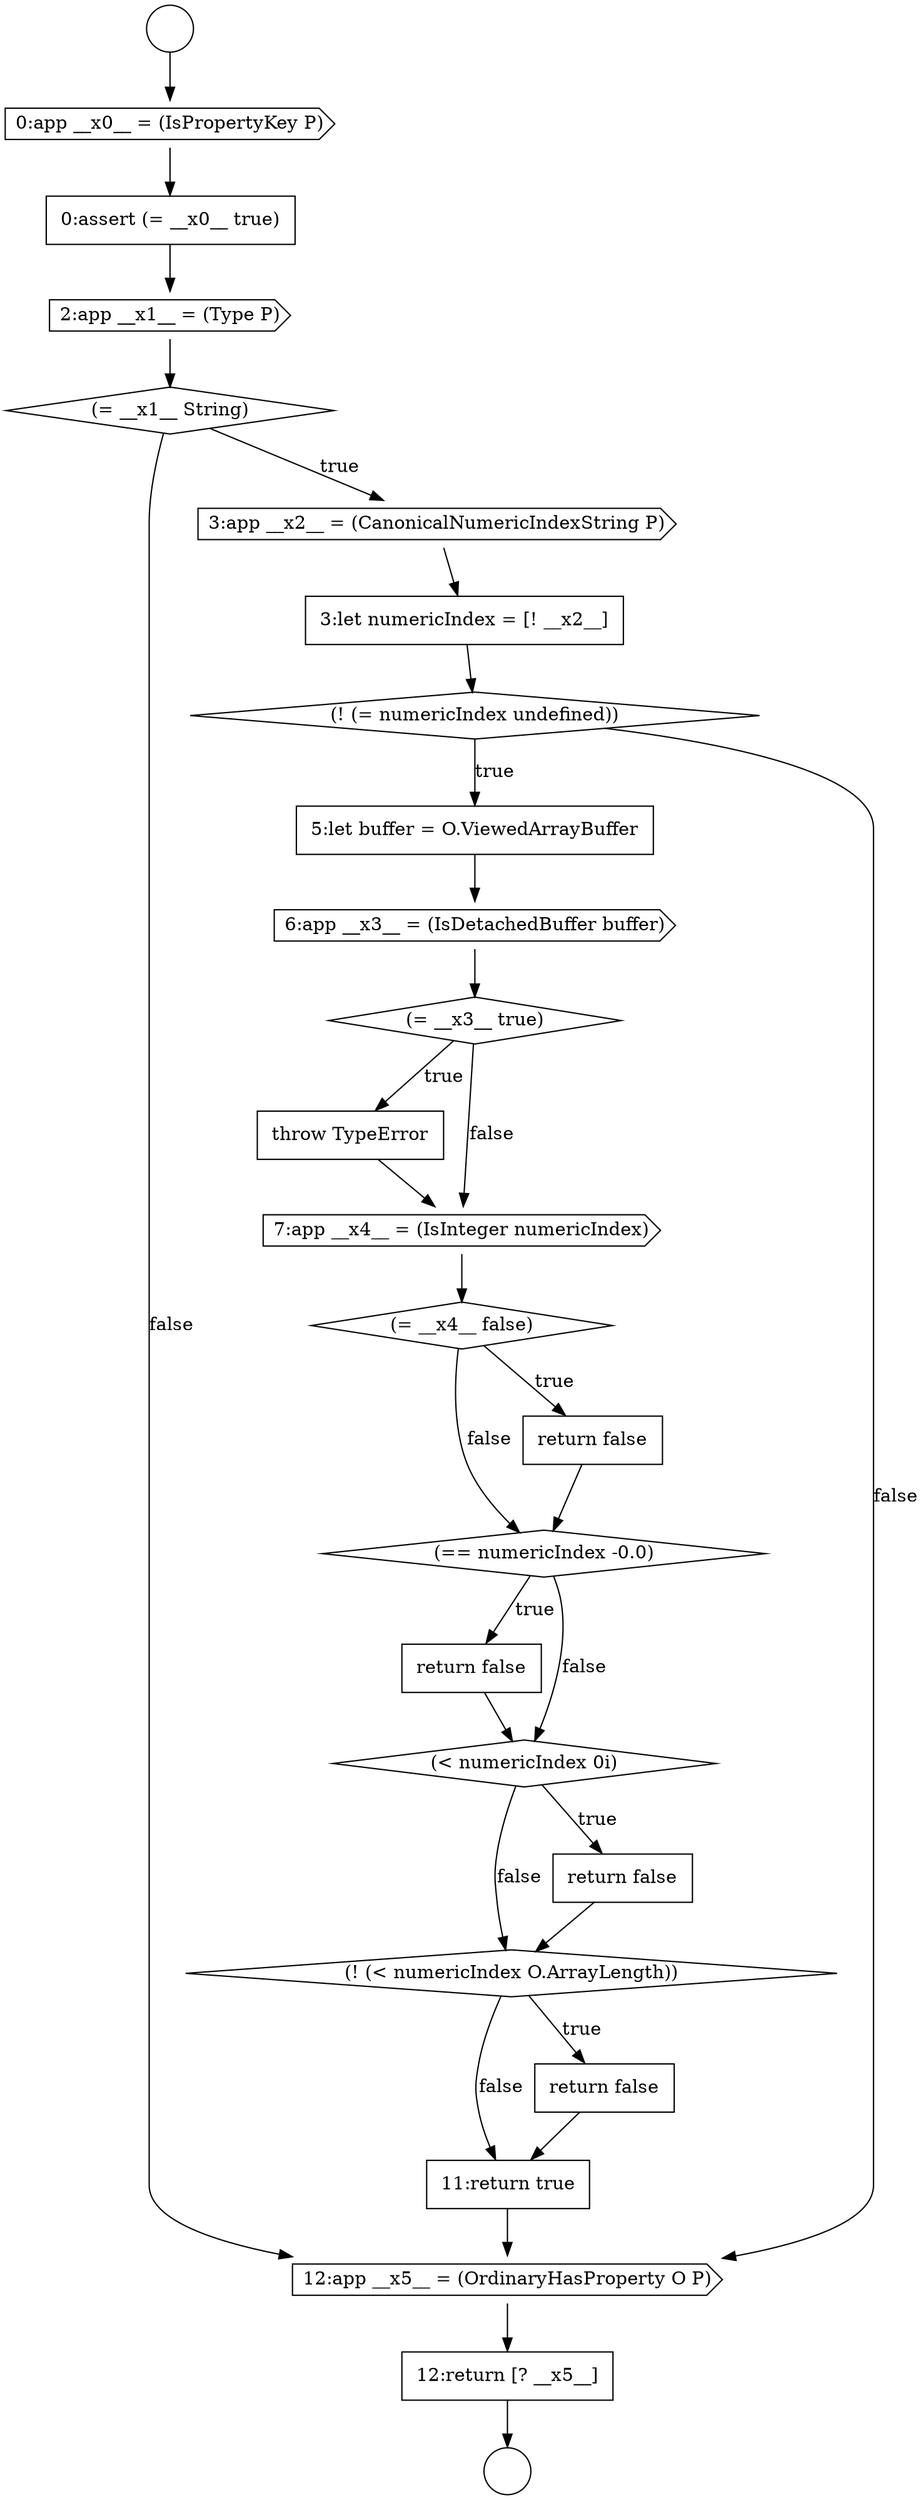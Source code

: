 digraph {
  node2630 [shape=none, margin=0, label=<<font color="black">
    <table border="0" cellborder="1" cellspacing="0" cellpadding="10">
      <tr><td align="left">throw TypeError</td></tr>
    </table>
  </font>> color="black" fillcolor="white" style=filled]
  node2622 [shape=cds, label=<<font color="black">2:app __x1__ = (Type P)</font>> color="black" fillcolor="white" style=filled]
  node2627 [shape=none, margin=0, label=<<font color="black">
    <table border="0" cellborder="1" cellspacing="0" cellpadding="10">
      <tr><td align="left">5:let buffer = O.ViewedArrayBuffer</td></tr>
    </table>
  </font>> color="black" fillcolor="white" style=filled]
  node2635 [shape=none, margin=0, label=<<font color="black">
    <table border="0" cellborder="1" cellspacing="0" cellpadding="10">
      <tr><td align="left">return false</td></tr>
    </table>
  </font>> color="black" fillcolor="white" style=filled]
  node2628 [shape=cds, label=<<font color="black">6:app __x3__ = (IsDetachedBuffer buffer)</font>> color="black" fillcolor="white" style=filled]
  node2634 [shape=diamond, label=<<font color="black">(== numericIndex -0.0)</font>> color="black" fillcolor="white" style=filled]
  node2629 [shape=diamond, label=<<font color="black">(= __x3__ true)</font>> color="black" fillcolor="white" style=filled]
  node2626 [shape=diamond, label=<<font color="black">(! (= numericIndex undefined))</font>> color="black" fillcolor="white" style=filled]
  node2623 [shape=diamond, label=<<font color="black">(= __x1__ String)</font>> color="black" fillcolor="white" style=filled]
  node2640 [shape=none, margin=0, label=<<font color="black">
    <table border="0" cellborder="1" cellspacing="0" cellpadding="10">
      <tr><td align="left">11:return true</td></tr>
    </table>
  </font>> color="black" fillcolor="white" style=filled]
  node2618 [shape=circle label=" " color="black" fillcolor="white" style=filled]
  node2639 [shape=none, margin=0, label=<<font color="black">
    <table border="0" cellborder="1" cellspacing="0" cellpadding="10">
      <tr><td align="left">return false</td></tr>
    </table>
  </font>> color="black" fillcolor="white" style=filled]
  node2641 [shape=cds, label=<<font color="black">12:app __x5__ = (OrdinaryHasProperty O P)</font>> color="black" fillcolor="white" style=filled]
  node2621 [shape=none, margin=0, label=<<font color="black">
    <table border="0" cellborder="1" cellspacing="0" cellpadding="10">
      <tr><td align="left">0:assert (= __x0__ true)</td></tr>
    </table>
  </font>> color="black" fillcolor="white" style=filled]
  node2631 [shape=cds, label=<<font color="black">7:app __x4__ = (IsInteger numericIndex)</font>> color="black" fillcolor="white" style=filled]
  node2638 [shape=diamond, label=<<font color="black">(! (&lt; numericIndex O.ArrayLength))</font>> color="black" fillcolor="white" style=filled]
  node2642 [shape=none, margin=0, label=<<font color="black">
    <table border="0" cellborder="1" cellspacing="0" cellpadding="10">
      <tr><td align="left">12:return [? __x5__]</td></tr>
    </table>
  </font>> color="black" fillcolor="white" style=filled]
  node2624 [shape=cds, label=<<font color="black">3:app __x2__ = (CanonicalNumericIndexString P)</font>> color="black" fillcolor="white" style=filled]
  node2637 [shape=none, margin=0, label=<<font color="black">
    <table border="0" cellborder="1" cellspacing="0" cellpadding="10">
      <tr><td align="left">return false</td></tr>
    </table>
  </font>> color="black" fillcolor="white" style=filled]
  node2632 [shape=diamond, label=<<font color="black">(= __x4__ false)</font>> color="black" fillcolor="white" style=filled]
  node2625 [shape=none, margin=0, label=<<font color="black">
    <table border="0" cellborder="1" cellspacing="0" cellpadding="10">
      <tr><td align="left">3:let numericIndex = [! __x2__]</td></tr>
    </table>
  </font>> color="black" fillcolor="white" style=filled]
  node2620 [shape=cds, label=<<font color="black">0:app __x0__ = (IsPropertyKey P)</font>> color="black" fillcolor="white" style=filled]
  node2633 [shape=none, margin=0, label=<<font color="black">
    <table border="0" cellborder="1" cellspacing="0" cellpadding="10">
      <tr><td align="left">return false</td></tr>
    </table>
  </font>> color="black" fillcolor="white" style=filled]
  node2636 [shape=diamond, label=<<font color="black">(&lt; numericIndex 0i)</font>> color="black" fillcolor="white" style=filled]
  node2619 [shape=circle label=" " color="black" fillcolor="white" style=filled]
  node2638 -> node2639 [label=<<font color="black">true</font>> color="black"]
  node2638 -> node2640 [label=<<font color="black">false</font>> color="black"]
  node2640 -> node2641 [ color="black"]
  node2641 -> node2642 [ color="black"]
  node2635 -> node2636 [ color="black"]
  node2620 -> node2621 [ color="black"]
  node2630 -> node2631 [ color="black"]
  node2639 -> node2640 [ color="black"]
  node2642 -> node2619 [ color="black"]
  node2636 -> node2637 [label=<<font color="black">true</font>> color="black"]
  node2636 -> node2638 [label=<<font color="black">false</font>> color="black"]
  node2627 -> node2628 [ color="black"]
  node2629 -> node2630 [label=<<font color="black">true</font>> color="black"]
  node2629 -> node2631 [label=<<font color="black">false</font>> color="black"]
  node2632 -> node2633 [label=<<font color="black">true</font>> color="black"]
  node2632 -> node2634 [label=<<font color="black">false</font>> color="black"]
  node2637 -> node2638 [ color="black"]
  node2625 -> node2626 [ color="black"]
  node2633 -> node2634 [ color="black"]
  node2628 -> node2629 [ color="black"]
  node2622 -> node2623 [ color="black"]
  node2624 -> node2625 [ color="black"]
  node2623 -> node2624 [label=<<font color="black">true</font>> color="black"]
  node2623 -> node2641 [label=<<font color="black">false</font>> color="black"]
  node2631 -> node2632 [ color="black"]
  node2626 -> node2627 [label=<<font color="black">true</font>> color="black"]
  node2626 -> node2641 [label=<<font color="black">false</font>> color="black"]
  node2621 -> node2622 [ color="black"]
  node2634 -> node2635 [label=<<font color="black">true</font>> color="black"]
  node2634 -> node2636 [label=<<font color="black">false</font>> color="black"]
  node2618 -> node2620 [ color="black"]
}
